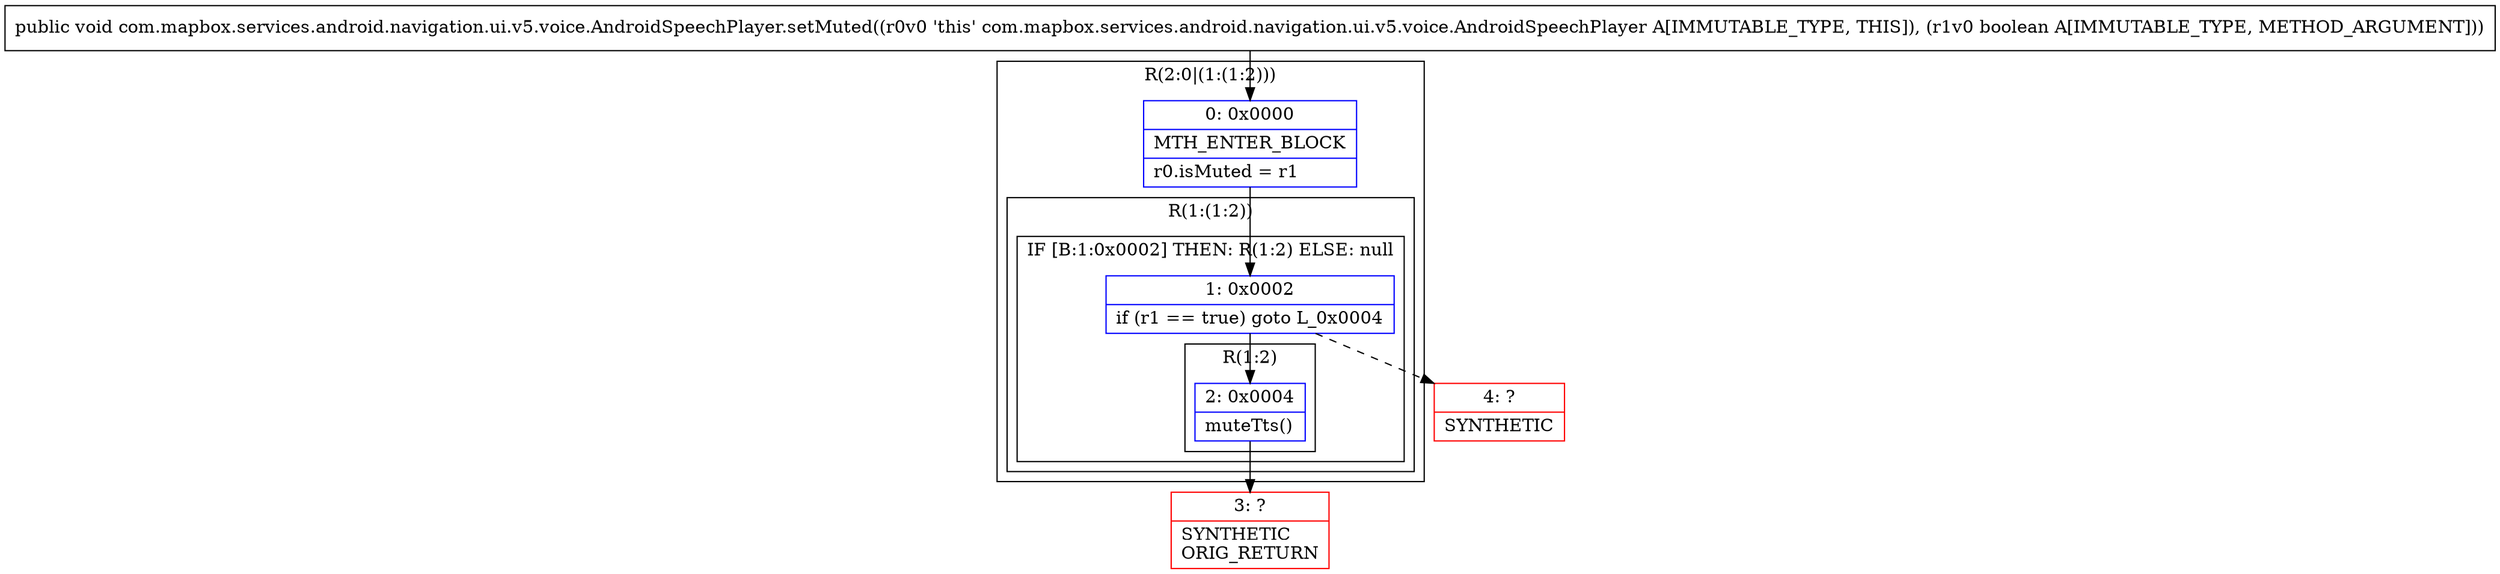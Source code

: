 digraph "CFG forcom.mapbox.services.android.navigation.ui.v5.voice.AndroidSpeechPlayer.setMuted(Z)V" {
subgraph cluster_Region_263282030 {
label = "R(2:0|(1:(1:2)))";
node [shape=record,color=blue];
Node_0 [shape=record,label="{0\:\ 0x0000|MTH_ENTER_BLOCK\l|r0.isMuted = r1\l}"];
subgraph cluster_Region_1406812296 {
label = "R(1:(1:2))";
node [shape=record,color=blue];
subgraph cluster_IfRegion_246494231 {
label = "IF [B:1:0x0002] THEN: R(1:2) ELSE: null";
node [shape=record,color=blue];
Node_1 [shape=record,label="{1\:\ 0x0002|if (r1 == true) goto L_0x0004\l}"];
subgraph cluster_Region_1366276517 {
label = "R(1:2)";
node [shape=record,color=blue];
Node_2 [shape=record,label="{2\:\ 0x0004|muteTts()\l}"];
}
}
}
}
Node_3 [shape=record,color=red,label="{3\:\ ?|SYNTHETIC\lORIG_RETURN\l}"];
Node_4 [shape=record,color=red,label="{4\:\ ?|SYNTHETIC\l}"];
MethodNode[shape=record,label="{public void com.mapbox.services.android.navigation.ui.v5.voice.AndroidSpeechPlayer.setMuted((r0v0 'this' com.mapbox.services.android.navigation.ui.v5.voice.AndroidSpeechPlayer A[IMMUTABLE_TYPE, THIS]), (r1v0 boolean A[IMMUTABLE_TYPE, METHOD_ARGUMENT])) }"];
MethodNode -> Node_0;
Node_0 -> Node_1;
Node_1 -> Node_2;
Node_1 -> Node_4[style=dashed];
Node_2 -> Node_3;
}

